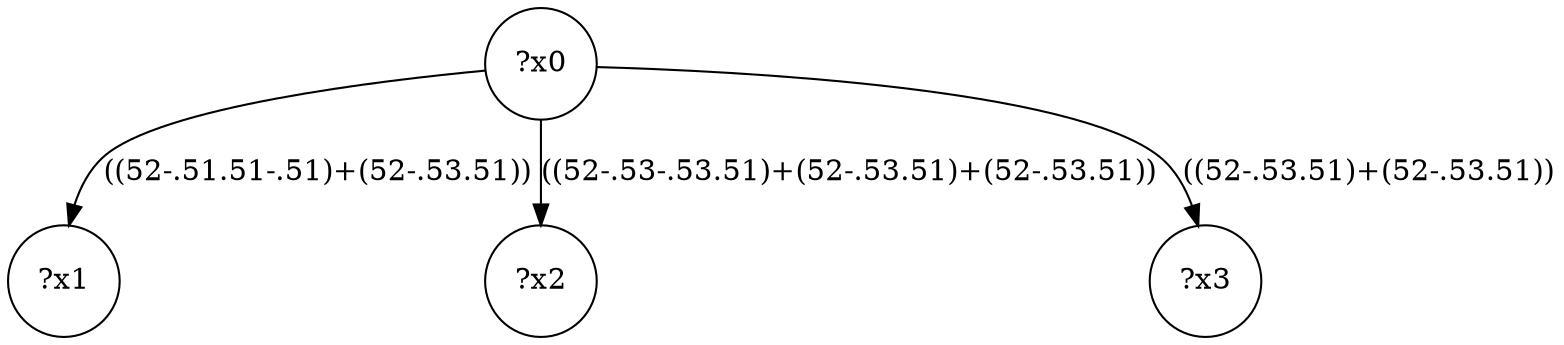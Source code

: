 digraph g {
	x0 [shape=circle, label="?x0"];
	x1 [shape=circle, label="?x1"];
	x0 -> x1 [label="((52-.51.51-.51)+(52-.53.51))"];
	x2 [shape=circle, label="?x2"];
	x0 -> x2 [label="((52-.53-.53.51)+(52-.53.51)+(52-.53.51))"];
	x3 [shape=circle, label="?x3"];
	x0 -> x3 [label="((52-.53.51)+(52-.53.51))"];
}
